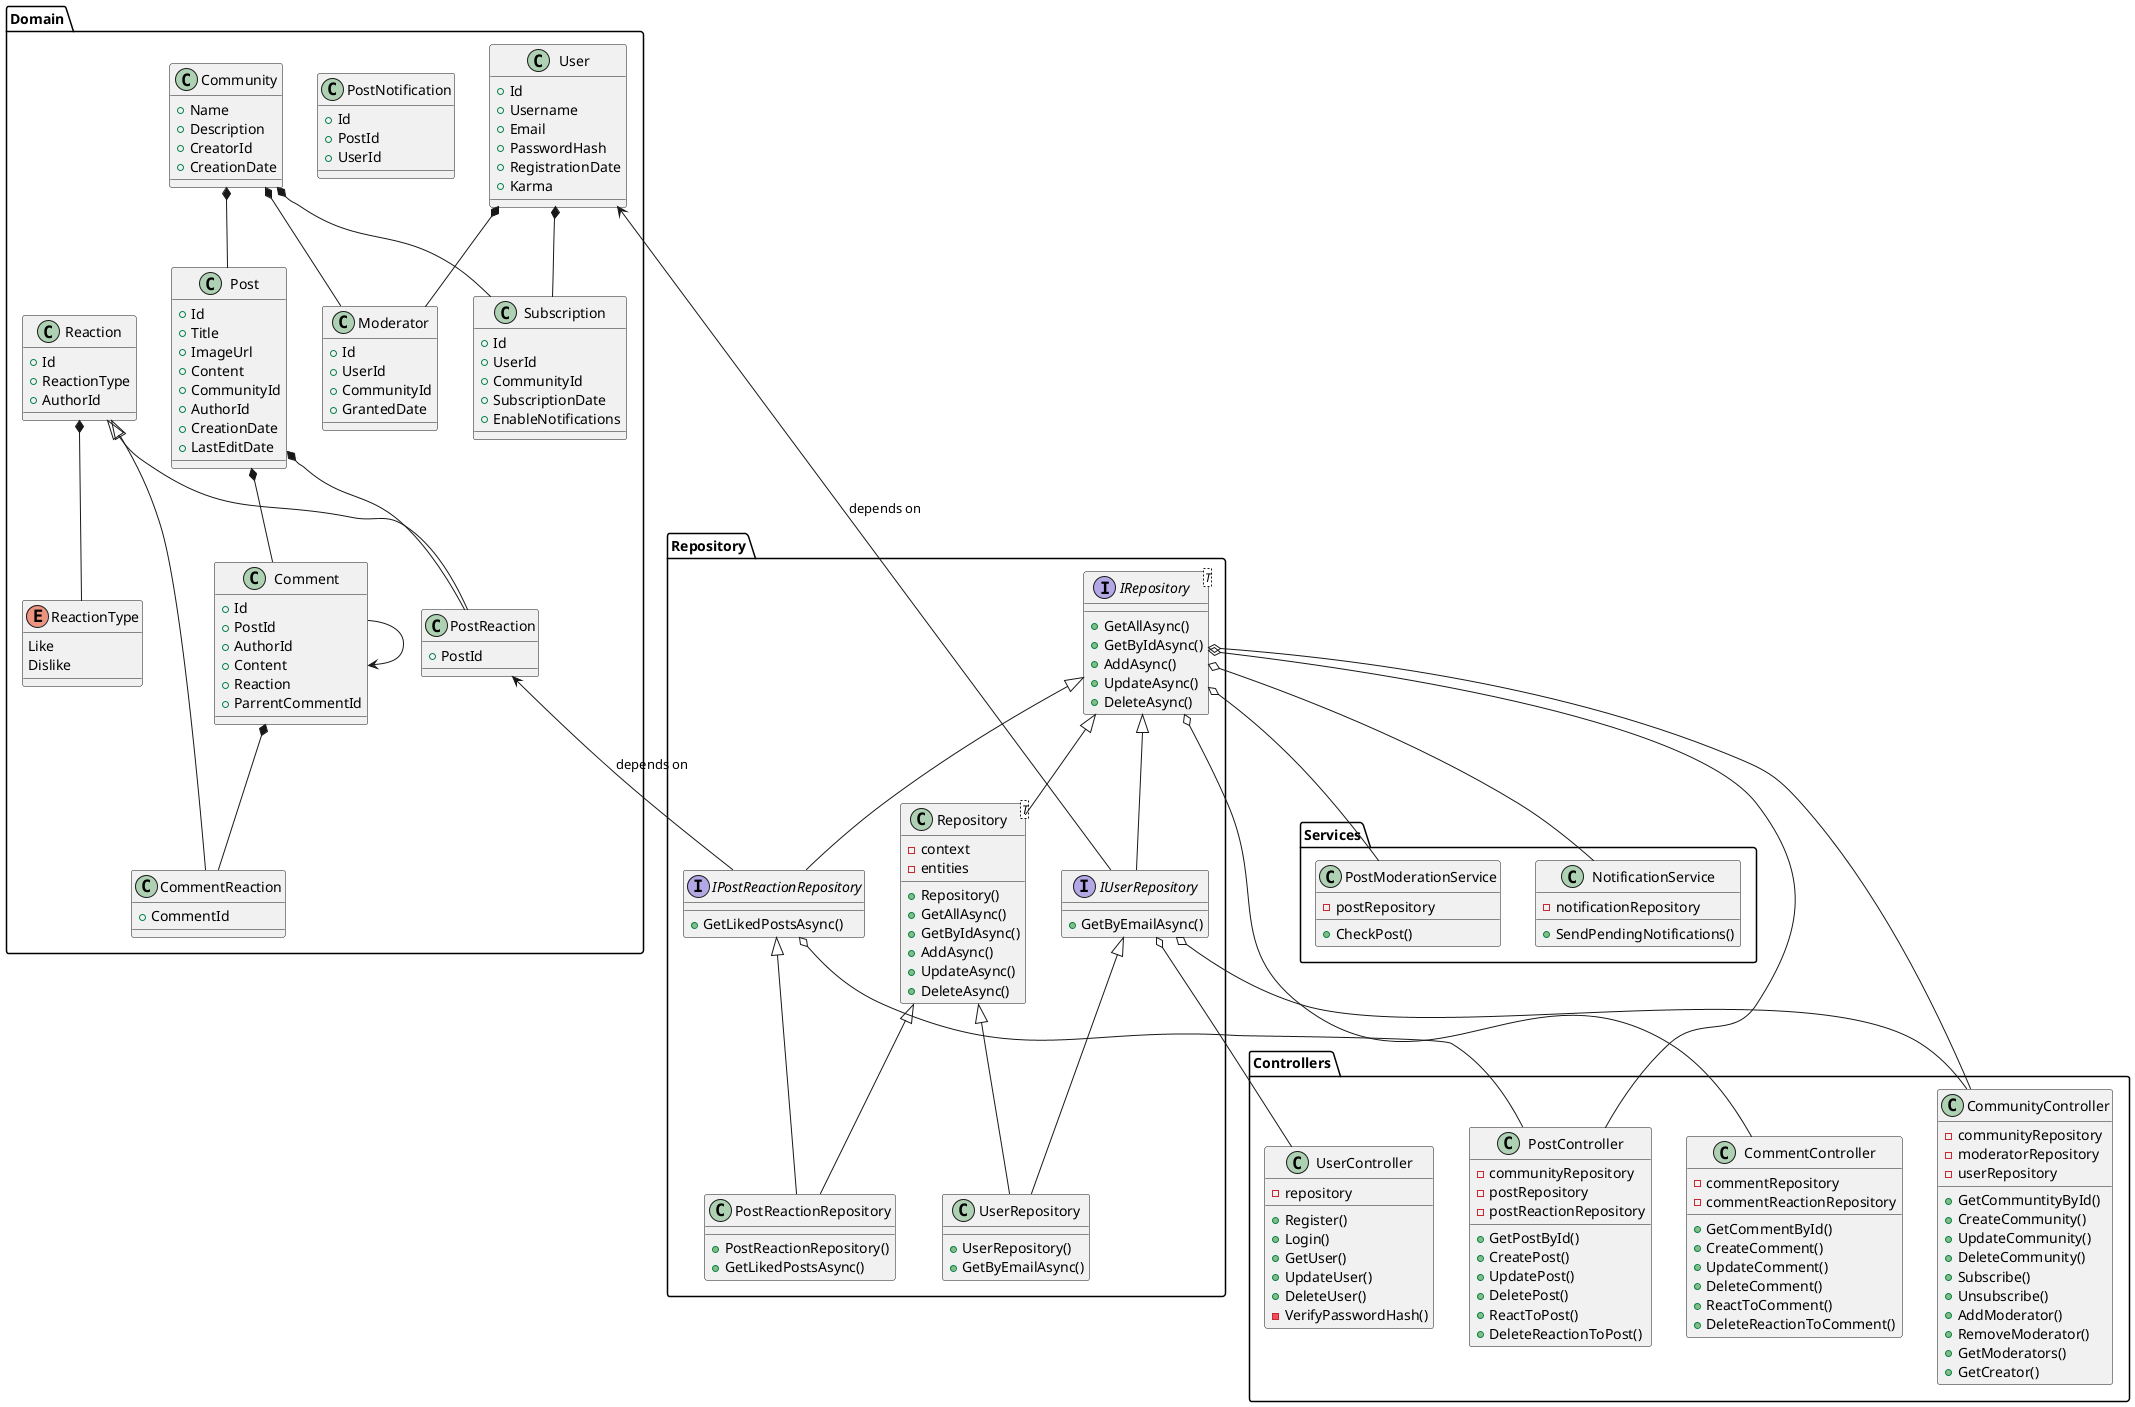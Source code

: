 @startuml

package Domain {
    class User{
        + Id
        + Username
        + Email
        + PasswordHash
        + RegistrationDate
        + Karma
    }
    
    class PostNotification{
        +Id
        +PostId
        +UserId
    }
    
    class Comment{
        + Id
        + PostId
        + AuthorId
        + Content
        + Reaction
        + ParrentCommentId
    }
    
    class Post{
        + Id
        + Title
        + ImageUrl
        + Content
        + CommunityId
        + AuthorId
        + CreationDate
        + LastEditDate
    }
    
    class Community {
        + Name
        + Description
        + CreatorId
        + CreationDate
    }
    
    class Reaction {
        + Id
        + ReactionType
        + AuthorId
    }
    
    class PostReaction {
        + PostId
    }
    
    class CommentReaction {
        + CommentId
    }
    
    enum ReactionType{
        Like
        Dislike
    }
    
    class Subscription {
        + Id
        + UserId
        + CommunityId
        + SubscriptionDate
        + EnableNotifications
    }
    
    class Moderator {
        + Id
        + UserId
        + CommunityId
        + GrantedDate
    }
    
    'Relations'
    Community *-- Post
    Community *-- Subscription
    Community *-- Moderator
    
    User *-- Subscription
    User *-- Moderator
    
    Post *-- Comment
    Post *-- PostReaction
    
    Comment *-- CommentReaction
    Comment --> Comment
    
    Reaction <|-- CommentReaction
    Reaction <|-- PostReaction
    Reaction *-- ReactionType
}

package Repository {
    interface IRepository<T>{
        + GetAllAsync()
        + GetByIdAsync()
        + AddAsync()
        + UpdateAsync()
        + DeleteAsync()
    }
    
    interface IUserRepository{
        + GetByEmailAsync()
    }
    
    interface IPostReactionRepository {
        + GetLikedPostsAsync()
    }
    
    class Repository<T>{
        - context
        - entities
        + Repository()
        + GetAllAsync()
        + GetByIdAsync()
        + AddAsync()
        + UpdateAsync()
        + DeleteAsync()
    }
    
    class UserRepository{
        + UserRepository()
        + GetByEmailAsync()
    }
    
    class PostReactionRepository {
        + PostReactionRepository()
        + GetLikedPostsAsync()
    }
    
    IRepository <|-- IPostReactionRepository
    IRepository <|-- IUserRepository
    IRepository <|-- Repository
    
    Repository <|-- UserRepository
    Repository <|-- PostReactionRepository
    
    IUserRepository <|-- UserRepository
    User <--IUserRepository : "depends on"
    
    IPostReactionRepository <|-- PostReactionRepository
    PostReaction <-- IPostReactionRepository : "depends on"
}

package Controllers{
    class UserController{
        - repository
        + Register()
        + Login()
        + GetUser()
        + UpdateUser()
        + DeleteUser()
        - VerifyPasswordHash()
    }
    
     class CommentController{
        - commentRepository
        - commentReactionRepository
        + GetCommentById()
        + CreateComment()
        + UpdateComment()
        + DeleteComment()
        + ReactToComment()
        + DeleteReactionToComment()
    }
    
    class PostController {
        - communityRepository
        - postRepository
        - postReactionRepository
        + GetPostById()
        + CreatePost()
        + UpdatePost()
        + DeletePost()
        + ReactToPost()
        + DeleteReactionToPost()
    }
    
    class CommunityController {
        - communityRepository
        - moderatorRepository
        - userRepository
        + GetCommuntityById()
        + CreateCommunity()
        + UpdateCommunity()
        + DeleteCommunity()
        + Subscribe()
        + Unsubscribe()
        + AddModerator()
        + RemoveModerator()
        + GetModerators()
        + GetCreator()
    }
    
    IPostReactionRepository o-- PostController
    
    IUserRepository o-- UserController
    IUserRepository o-- CommunityController
    
    IRepository o-- CommentController
    IRepository o-- PostController
    IRepository o-- CommunityController
}

package Services{
    class NotificationService{
        - notificationRepository
        + SendPendingNotifications()
    }
    
    class PostModerationService{
        - postRepository
        + CheckPost()
    }
    
    IRepository o-- NotificationService
    IRepository o-- PostModerationService
}

@enduml
